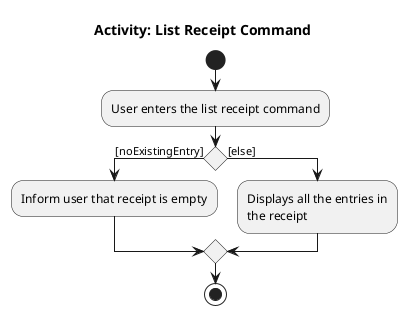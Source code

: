 @startuml
/' @author @WillySeahh'/
title Activity: List Receipt Command

start
:User enters the list receipt command;

if () then ([noExistingEntry])
    :Inform user that receipt is empty;
else ([else])
    :Displays all the entries in
    the receipt;

endif
stop
@enduml
